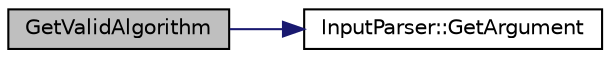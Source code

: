 digraph "GetValidAlgorithm"
{
 // LATEX_PDF_SIZE
  edge [fontname="Helvetica",fontsize="10",labelfontname="Helvetica",labelfontsize="10"];
  node [fontname="Helvetica",fontsize="10",shape=record];
  rankdir="LR";
  Node1 [label="GetValidAlgorithm",height=0.2,width=0.4,color="black", fillcolor="grey75", style="filled", fontcolor="black",tooltip=" "];
  Node1 -> Node2 [color="midnightblue",fontsize="10",style="solid"];
  Node2 [label="InputParser::GetArgument",height=0.2,width=0.4,color="black", fillcolor="white", style="filled",URL="$class_input_parser.html#adbb506c8a00a249c8b1032271ac86c8b",tooltip=" "];
}
